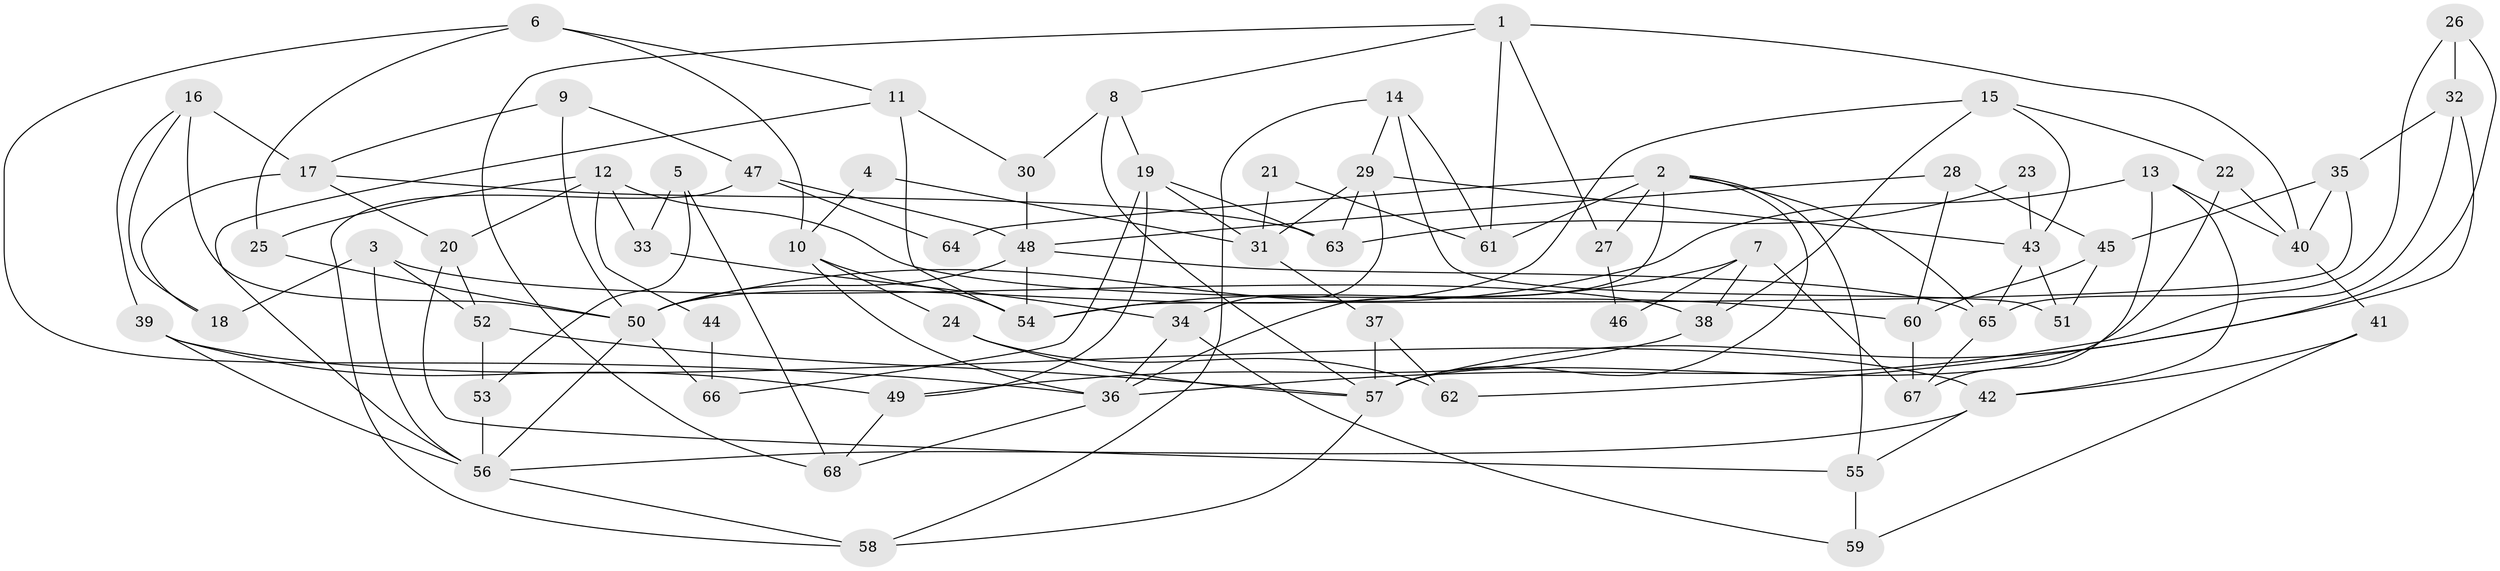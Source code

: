 // Generated by graph-tools (version 1.1) at 2025/50/03/09/25 04:50:47]
// undirected, 68 vertices, 136 edges
graph export_dot {
graph [start="1"]
  node [color=gray90,style=filled];
  1;
  2;
  3;
  4;
  5;
  6;
  7;
  8;
  9;
  10;
  11;
  12;
  13;
  14;
  15;
  16;
  17;
  18;
  19;
  20;
  21;
  22;
  23;
  24;
  25;
  26;
  27;
  28;
  29;
  30;
  31;
  32;
  33;
  34;
  35;
  36;
  37;
  38;
  39;
  40;
  41;
  42;
  43;
  44;
  45;
  46;
  47;
  48;
  49;
  50;
  51;
  52;
  53;
  54;
  55;
  56;
  57;
  58;
  59;
  60;
  61;
  62;
  63;
  64;
  65;
  66;
  67;
  68;
  1 -- 40;
  1 -- 61;
  1 -- 8;
  1 -- 27;
  1 -- 68;
  2 -- 57;
  2 -- 36;
  2 -- 27;
  2 -- 55;
  2 -- 61;
  2 -- 64;
  2 -- 65;
  3 -- 56;
  3 -- 18;
  3 -- 38;
  3 -- 52;
  4 -- 31;
  4 -- 10;
  5 -- 53;
  5 -- 68;
  5 -- 33;
  6 -- 36;
  6 -- 10;
  6 -- 11;
  6 -- 25;
  7 -- 54;
  7 -- 67;
  7 -- 38;
  7 -- 46;
  8 -- 57;
  8 -- 19;
  8 -- 30;
  9 -- 47;
  9 -- 17;
  9 -- 50;
  10 -- 54;
  10 -- 36;
  10 -- 24;
  11 -- 54;
  11 -- 30;
  11 -- 56;
  12 -- 25;
  12 -- 60;
  12 -- 20;
  12 -- 33;
  12 -- 44;
  13 -- 42;
  13 -- 67;
  13 -- 40;
  13 -- 50;
  14 -- 29;
  14 -- 58;
  14 -- 51;
  14 -- 61;
  15 -- 50;
  15 -- 38;
  15 -- 22;
  15 -- 43;
  16 -- 50;
  16 -- 39;
  16 -- 17;
  16 -- 18;
  17 -- 20;
  17 -- 18;
  17 -- 63;
  19 -- 31;
  19 -- 49;
  19 -- 63;
  19 -- 66;
  20 -- 55;
  20 -- 52;
  21 -- 61;
  21 -- 31;
  22 -- 40;
  22 -- 57;
  23 -- 43;
  23 -- 63;
  24 -- 57;
  24 -- 62;
  25 -- 50;
  26 -- 57;
  26 -- 65;
  26 -- 32;
  27 -- 46;
  28 -- 45;
  28 -- 48;
  28 -- 60;
  29 -- 63;
  29 -- 43;
  29 -- 31;
  29 -- 34;
  30 -- 48;
  31 -- 37;
  32 -- 36;
  32 -- 35;
  32 -- 62;
  33 -- 34;
  34 -- 36;
  34 -- 59;
  35 -- 40;
  35 -- 45;
  35 -- 54;
  36 -- 68;
  37 -- 62;
  37 -- 57;
  38 -- 49;
  39 -- 49;
  39 -- 56;
  39 -- 42;
  40 -- 41;
  41 -- 42;
  41 -- 59;
  42 -- 56;
  42 -- 55;
  43 -- 65;
  43 -- 51;
  44 -- 66;
  45 -- 51;
  45 -- 60;
  47 -- 48;
  47 -- 58;
  47 -- 64;
  48 -- 50;
  48 -- 54;
  48 -- 65;
  49 -- 68;
  50 -- 56;
  50 -- 66;
  52 -- 53;
  52 -- 57;
  53 -- 56;
  55 -- 59;
  56 -- 58;
  57 -- 58;
  60 -- 67;
  65 -- 67;
}
